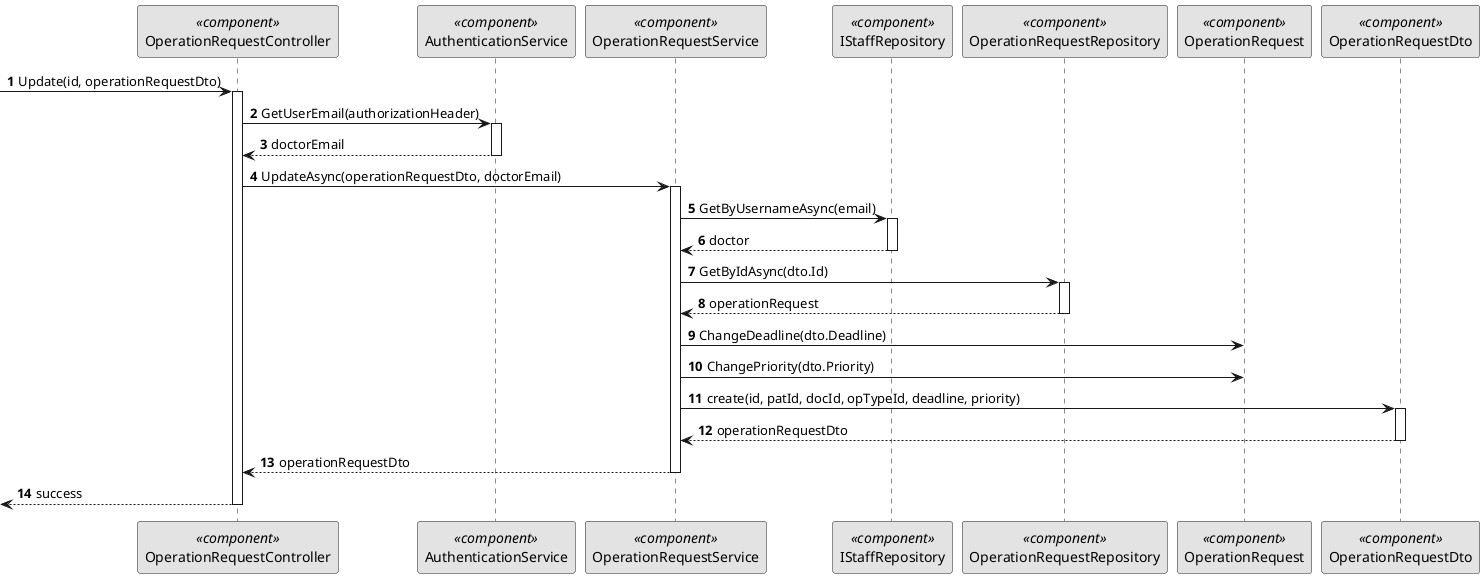 @startuml 5.1.1
skinparam monochrome true
skinparam packageStyle rectangle
skinparam shadowing false

autonumber

participant "OperationRequestController" as CTRL <<component>>
participant "AuthenticationService" as Auth <<component>>

participant "OperationRequestService" as SERV <<component>>

participant "IStaffRepository" as StaffRep <<component>>

participant "OperationRequestRepository" as REPO <<component>>
participant "OperationRequest" as DOM <<component>>
''participant "IUnitOfWork" as unit <<component>>
participant "OperationRequestDto" as dto <<component>>

''participant "LogService" as Log <<component>>
''participant "LogEntry" as LogEntry <<component>>
''participant "ILogRepository" as LogRep <<component>>

-> CTRL: Update(id, operationRequestDto)
activate CTRL

''CTRL -> Auth: ValidateUserRole(authorizationHeader, Role)
''activate Auth

''Auth --> CTRL : true
''deactivate Auth

CTRL -> Auth: GetUserEmail(authorizationHeader)
activate Auth

Auth --> CTRL: doctorEmail
deactivate Auth

CTRL -> SERV: UpdateAsync(operationRequestDto, doctorEmail)
activate SERV

''SERV -> SERV : CheckDoctorAsync(doctorEmail)
''activate SERV

SERV -> StaffRep : GetByUsernameAsync(email)
activate StaffRep

StaffRep --> SERV : doctor
deactivate StaffRep

''SERV --> SERV : doctor
''deactivate SERV

''SERV -> SERV : CheckDate(dto.Deadline)

''SERV -> SERV : CheckPriority(dto.Priority)

SERV -> REPO : GetByIdAsync(dto.Id)
activate REPO

REPO --> SERV : operationRequest
deactivate REPO

SERV -> DOM : ChangeDeadline(dto.Deadline)

SERV -> DOM : ChangePriority(dto.Priority)

''SERV -> unit : CommitAsync()

SERV -> dto: create(id, patId, docId, opTypeId, deadline, priority)
activate dto
dto --> SERV: operationRequestDto
deactivate dto
SERV --> CTRL: operationRequestDto
deactivate SERV

''CTRL --> Log : LogAsync(entity, action, operationRequestDto.Id, changes)
''activate Log

''Log -> LogEntry : create(entity, action, operationRequestDto.Id, changes)
''activate LogEntry

''LogEntry --> Log : logEntry
''deactivate LogEntry

''Log -> LogRep : AddAsync(logEntry)

''Log --> CTRL
''deactivate Log

<-- CTRL: success
deactivate CTRL

@enduml